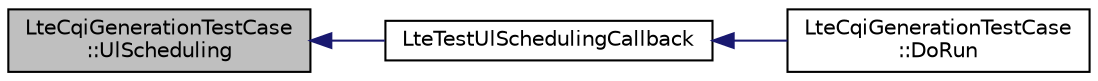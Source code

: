 digraph "LteCqiGenerationTestCase::UlScheduling"
{
  edge [fontname="Helvetica",fontsize="10",labelfontname="Helvetica",labelfontsize="10"];
  node [fontname="Helvetica",fontsize="10",shape=record];
  rankdir="LR";
  Node1 [label="LteCqiGenerationTestCase\l::UlScheduling",height=0.2,width=0.4,color="black", fillcolor="grey75", style="filled", fontcolor="black"];
  Node1 -> Node2 [dir="back",color="midnightblue",fontsize="10",style="solid"];
  Node2 [label="LteTestUlSchedulingCallback",height=0.2,width=0.4,color="black", fillcolor="white", style="filled",URL="$dd/d58/lte-test-cqi-generation_8cc.html#a2e901ba26bace6b64096f7fc39bd0345"];
  Node2 -> Node3 [dir="back",color="midnightblue",fontsize="10",style="solid"];
  Node3 [label="LteCqiGenerationTestCase\l::DoRun",height=0.2,width=0.4,color="black", fillcolor="white", style="filled",URL="$d6/d58/classLteCqiGenerationTestCase.html#a263a0f3670c23e42ed3feb7d353bdd09",tooltip="Implementation to actually run this TestCase. "];
}
